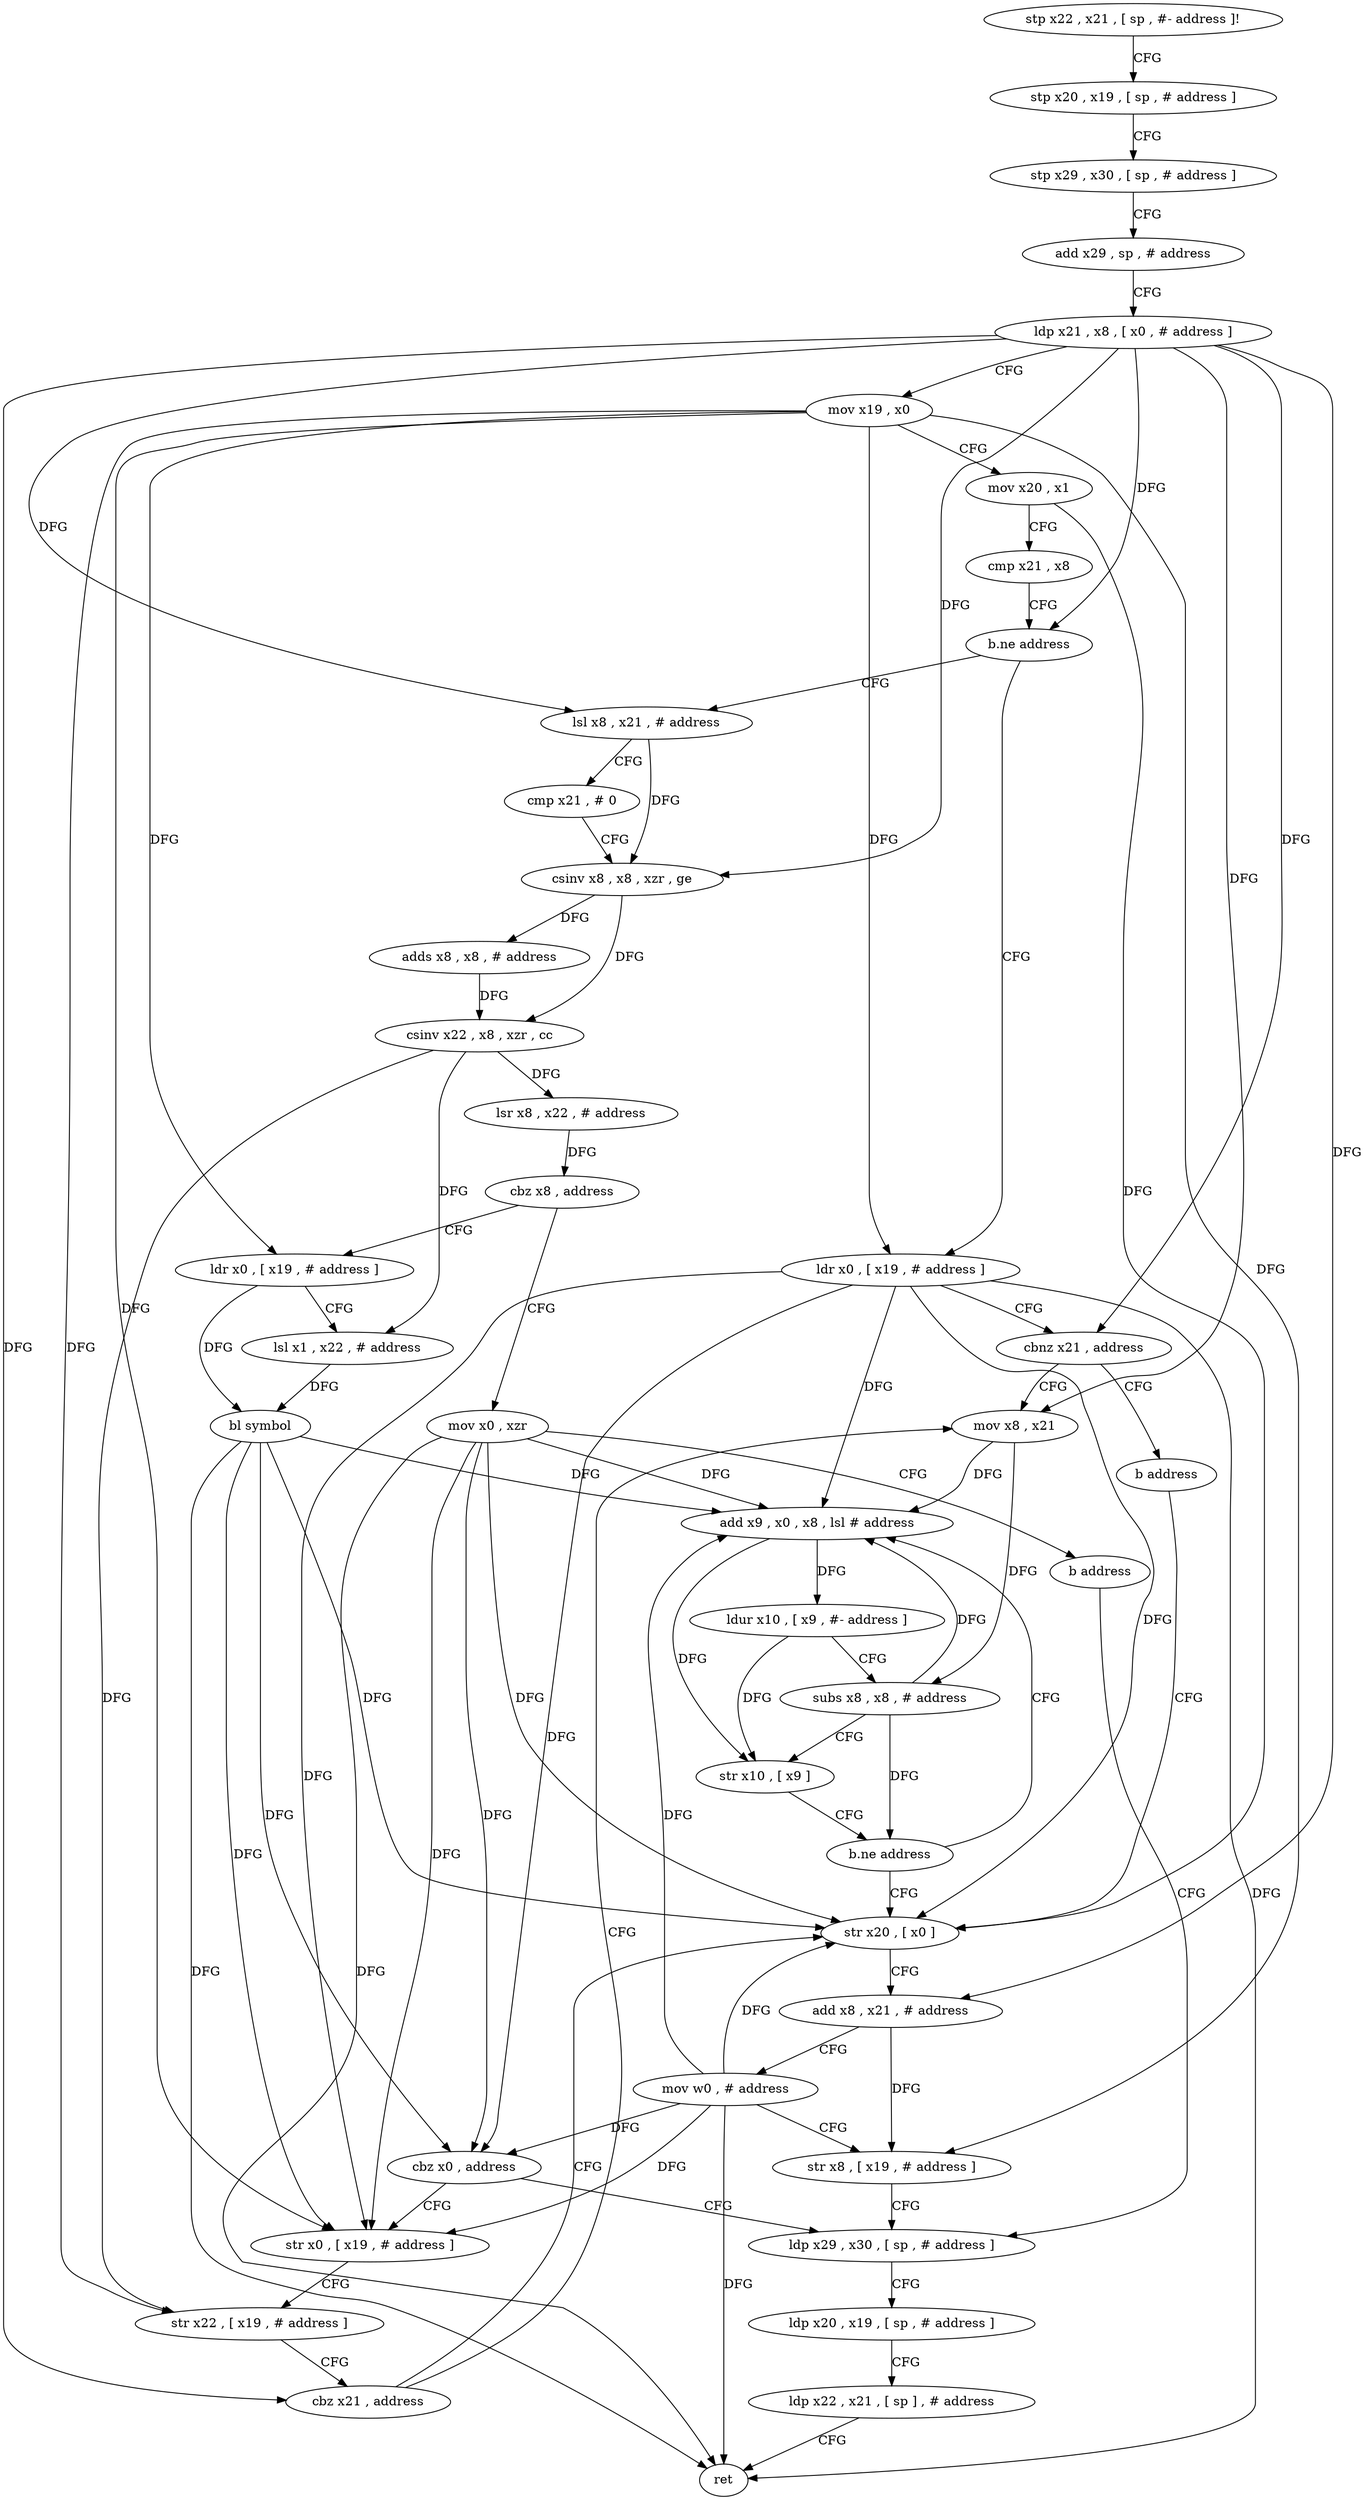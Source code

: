 digraph "func" {
"145420" [label = "stp x22 , x21 , [ sp , #- address ]!" ]
"145424" [label = "stp x20 , x19 , [ sp , # address ]" ]
"145428" [label = "stp x29 , x30 , [ sp , # address ]" ]
"145432" [label = "add x29 , sp , # address" ]
"145436" [label = "ldp x21 , x8 , [ x0 , # address ]" ]
"145440" [label = "mov x19 , x0" ]
"145444" [label = "mov x20 , x1" ]
"145448" [label = "cmp x21 , x8" ]
"145452" [label = "b.ne address" ]
"145492" [label = "ldr x0 , [ x19 , # address ]" ]
"145456" [label = "lsl x8 , x21 , # address" ]
"145496" [label = "cbnz x21 , address" ]
"145532" [label = "mov x8 , x21" ]
"145500" [label = "b address" ]
"145460" [label = "cmp x21 , # 0" ]
"145464" [label = "csinv x8 , x8 , xzr , ge" ]
"145468" [label = "adds x8 , x8 , # address" ]
"145472" [label = "csinv x22 , x8 , xzr , cc" ]
"145476" [label = "lsr x8 , x22 , # address" ]
"145480" [label = "cbz x8 , address" ]
"145504" [label = "ldr x0 , [ x19 , # address ]" ]
"145484" [label = "mov x0 , xzr" ]
"145536" [label = "add x9 , x0 , x8 , lsl # address" ]
"145556" [label = "str x20 , [ x0 ]" ]
"145508" [label = "lsl x1 , x22 , # address" ]
"145512" [label = "bl symbol" ]
"145516" [label = "cbz x0 , address" ]
"145572" [label = "ldp x29 , x30 , [ sp , # address ]" ]
"145520" [label = "str x0 , [ x19 , # address ]" ]
"145488" [label = "b address" ]
"145540" [label = "ldur x10 , [ x9 , #- address ]" ]
"145544" [label = "subs x8 , x8 , # address" ]
"145548" [label = "str x10 , [ x9 ]" ]
"145552" [label = "b.ne address" ]
"145560" [label = "add x8 , x21 , # address" ]
"145564" [label = "mov w0 , # address" ]
"145568" [label = "str x8 , [ x19 , # address ]" ]
"145576" [label = "ldp x20 , x19 , [ sp , # address ]" ]
"145580" [label = "ldp x22 , x21 , [ sp ] , # address" ]
"145584" [label = "ret" ]
"145524" [label = "str x22 , [ x19 , # address ]" ]
"145528" [label = "cbz x21 , address" ]
"145420" -> "145424" [ label = "CFG" ]
"145424" -> "145428" [ label = "CFG" ]
"145428" -> "145432" [ label = "CFG" ]
"145432" -> "145436" [ label = "CFG" ]
"145436" -> "145440" [ label = "CFG" ]
"145436" -> "145452" [ label = "DFG" ]
"145436" -> "145496" [ label = "DFG" ]
"145436" -> "145456" [ label = "DFG" ]
"145436" -> "145464" [ label = "DFG" ]
"145436" -> "145532" [ label = "DFG" ]
"145436" -> "145560" [ label = "DFG" ]
"145436" -> "145528" [ label = "DFG" ]
"145440" -> "145444" [ label = "CFG" ]
"145440" -> "145492" [ label = "DFG" ]
"145440" -> "145568" [ label = "DFG" ]
"145440" -> "145504" [ label = "DFG" ]
"145440" -> "145520" [ label = "DFG" ]
"145440" -> "145524" [ label = "DFG" ]
"145444" -> "145448" [ label = "CFG" ]
"145444" -> "145556" [ label = "DFG" ]
"145448" -> "145452" [ label = "CFG" ]
"145452" -> "145492" [ label = "CFG" ]
"145452" -> "145456" [ label = "CFG" ]
"145492" -> "145496" [ label = "CFG" ]
"145492" -> "145536" [ label = "DFG" ]
"145492" -> "145556" [ label = "DFG" ]
"145492" -> "145584" [ label = "DFG" ]
"145492" -> "145516" [ label = "DFG" ]
"145492" -> "145520" [ label = "DFG" ]
"145456" -> "145460" [ label = "CFG" ]
"145456" -> "145464" [ label = "DFG" ]
"145496" -> "145532" [ label = "CFG" ]
"145496" -> "145500" [ label = "CFG" ]
"145532" -> "145536" [ label = "DFG" ]
"145532" -> "145544" [ label = "DFG" ]
"145500" -> "145556" [ label = "CFG" ]
"145460" -> "145464" [ label = "CFG" ]
"145464" -> "145468" [ label = "DFG" ]
"145464" -> "145472" [ label = "DFG" ]
"145468" -> "145472" [ label = "DFG" ]
"145472" -> "145476" [ label = "DFG" ]
"145472" -> "145508" [ label = "DFG" ]
"145472" -> "145524" [ label = "DFG" ]
"145476" -> "145480" [ label = "DFG" ]
"145480" -> "145504" [ label = "CFG" ]
"145480" -> "145484" [ label = "CFG" ]
"145504" -> "145508" [ label = "CFG" ]
"145504" -> "145512" [ label = "DFG" ]
"145484" -> "145488" [ label = "CFG" ]
"145484" -> "145516" [ label = "DFG" ]
"145484" -> "145536" [ label = "DFG" ]
"145484" -> "145556" [ label = "DFG" ]
"145484" -> "145584" [ label = "DFG" ]
"145484" -> "145520" [ label = "DFG" ]
"145536" -> "145540" [ label = "DFG" ]
"145536" -> "145548" [ label = "DFG" ]
"145556" -> "145560" [ label = "CFG" ]
"145508" -> "145512" [ label = "DFG" ]
"145512" -> "145516" [ label = "DFG" ]
"145512" -> "145536" [ label = "DFG" ]
"145512" -> "145556" [ label = "DFG" ]
"145512" -> "145584" [ label = "DFG" ]
"145512" -> "145520" [ label = "DFG" ]
"145516" -> "145572" [ label = "CFG" ]
"145516" -> "145520" [ label = "CFG" ]
"145572" -> "145576" [ label = "CFG" ]
"145520" -> "145524" [ label = "CFG" ]
"145488" -> "145572" [ label = "CFG" ]
"145540" -> "145544" [ label = "CFG" ]
"145540" -> "145548" [ label = "DFG" ]
"145544" -> "145548" [ label = "CFG" ]
"145544" -> "145536" [ label = "DFG" ]
"145544" -> "145552" [ label = "DFG" ]
"145548" -> "145552" [ label = "CFG" ]
"145552" -> "145536" [ label = "CFG" ]
"145552" -> "145556" [ label = "CFG" ]
"145560" -> "145564" [ label = "CFG" ]
"145560" -> "145568" [ label = "DFG" ]
"145564" -> "145568" [ label = "CFG" ]
"145564" -> "145536" [ label = "DFG" ]
"145564" -> "145556" [ label = "DFG" ]
"145564" -> "145584" [ label = "DFG" ]
"145564" -> "145516" [ label = "DFG" ]
"145564" -> "145520" [ label = "DFG" ]
"145568" -> "145572" [ label = "CFG" ]
"145576" -> "145580" [ label = "CFG" ]
"145580" -> "145584" [ label = "CFG" ]
"145524" -> "145528" [ label = "CFG" ]
"145528" -> "145556" [ label = "CFG" ]
"145528" -> "145532" [ label = "CFG" ]
}
